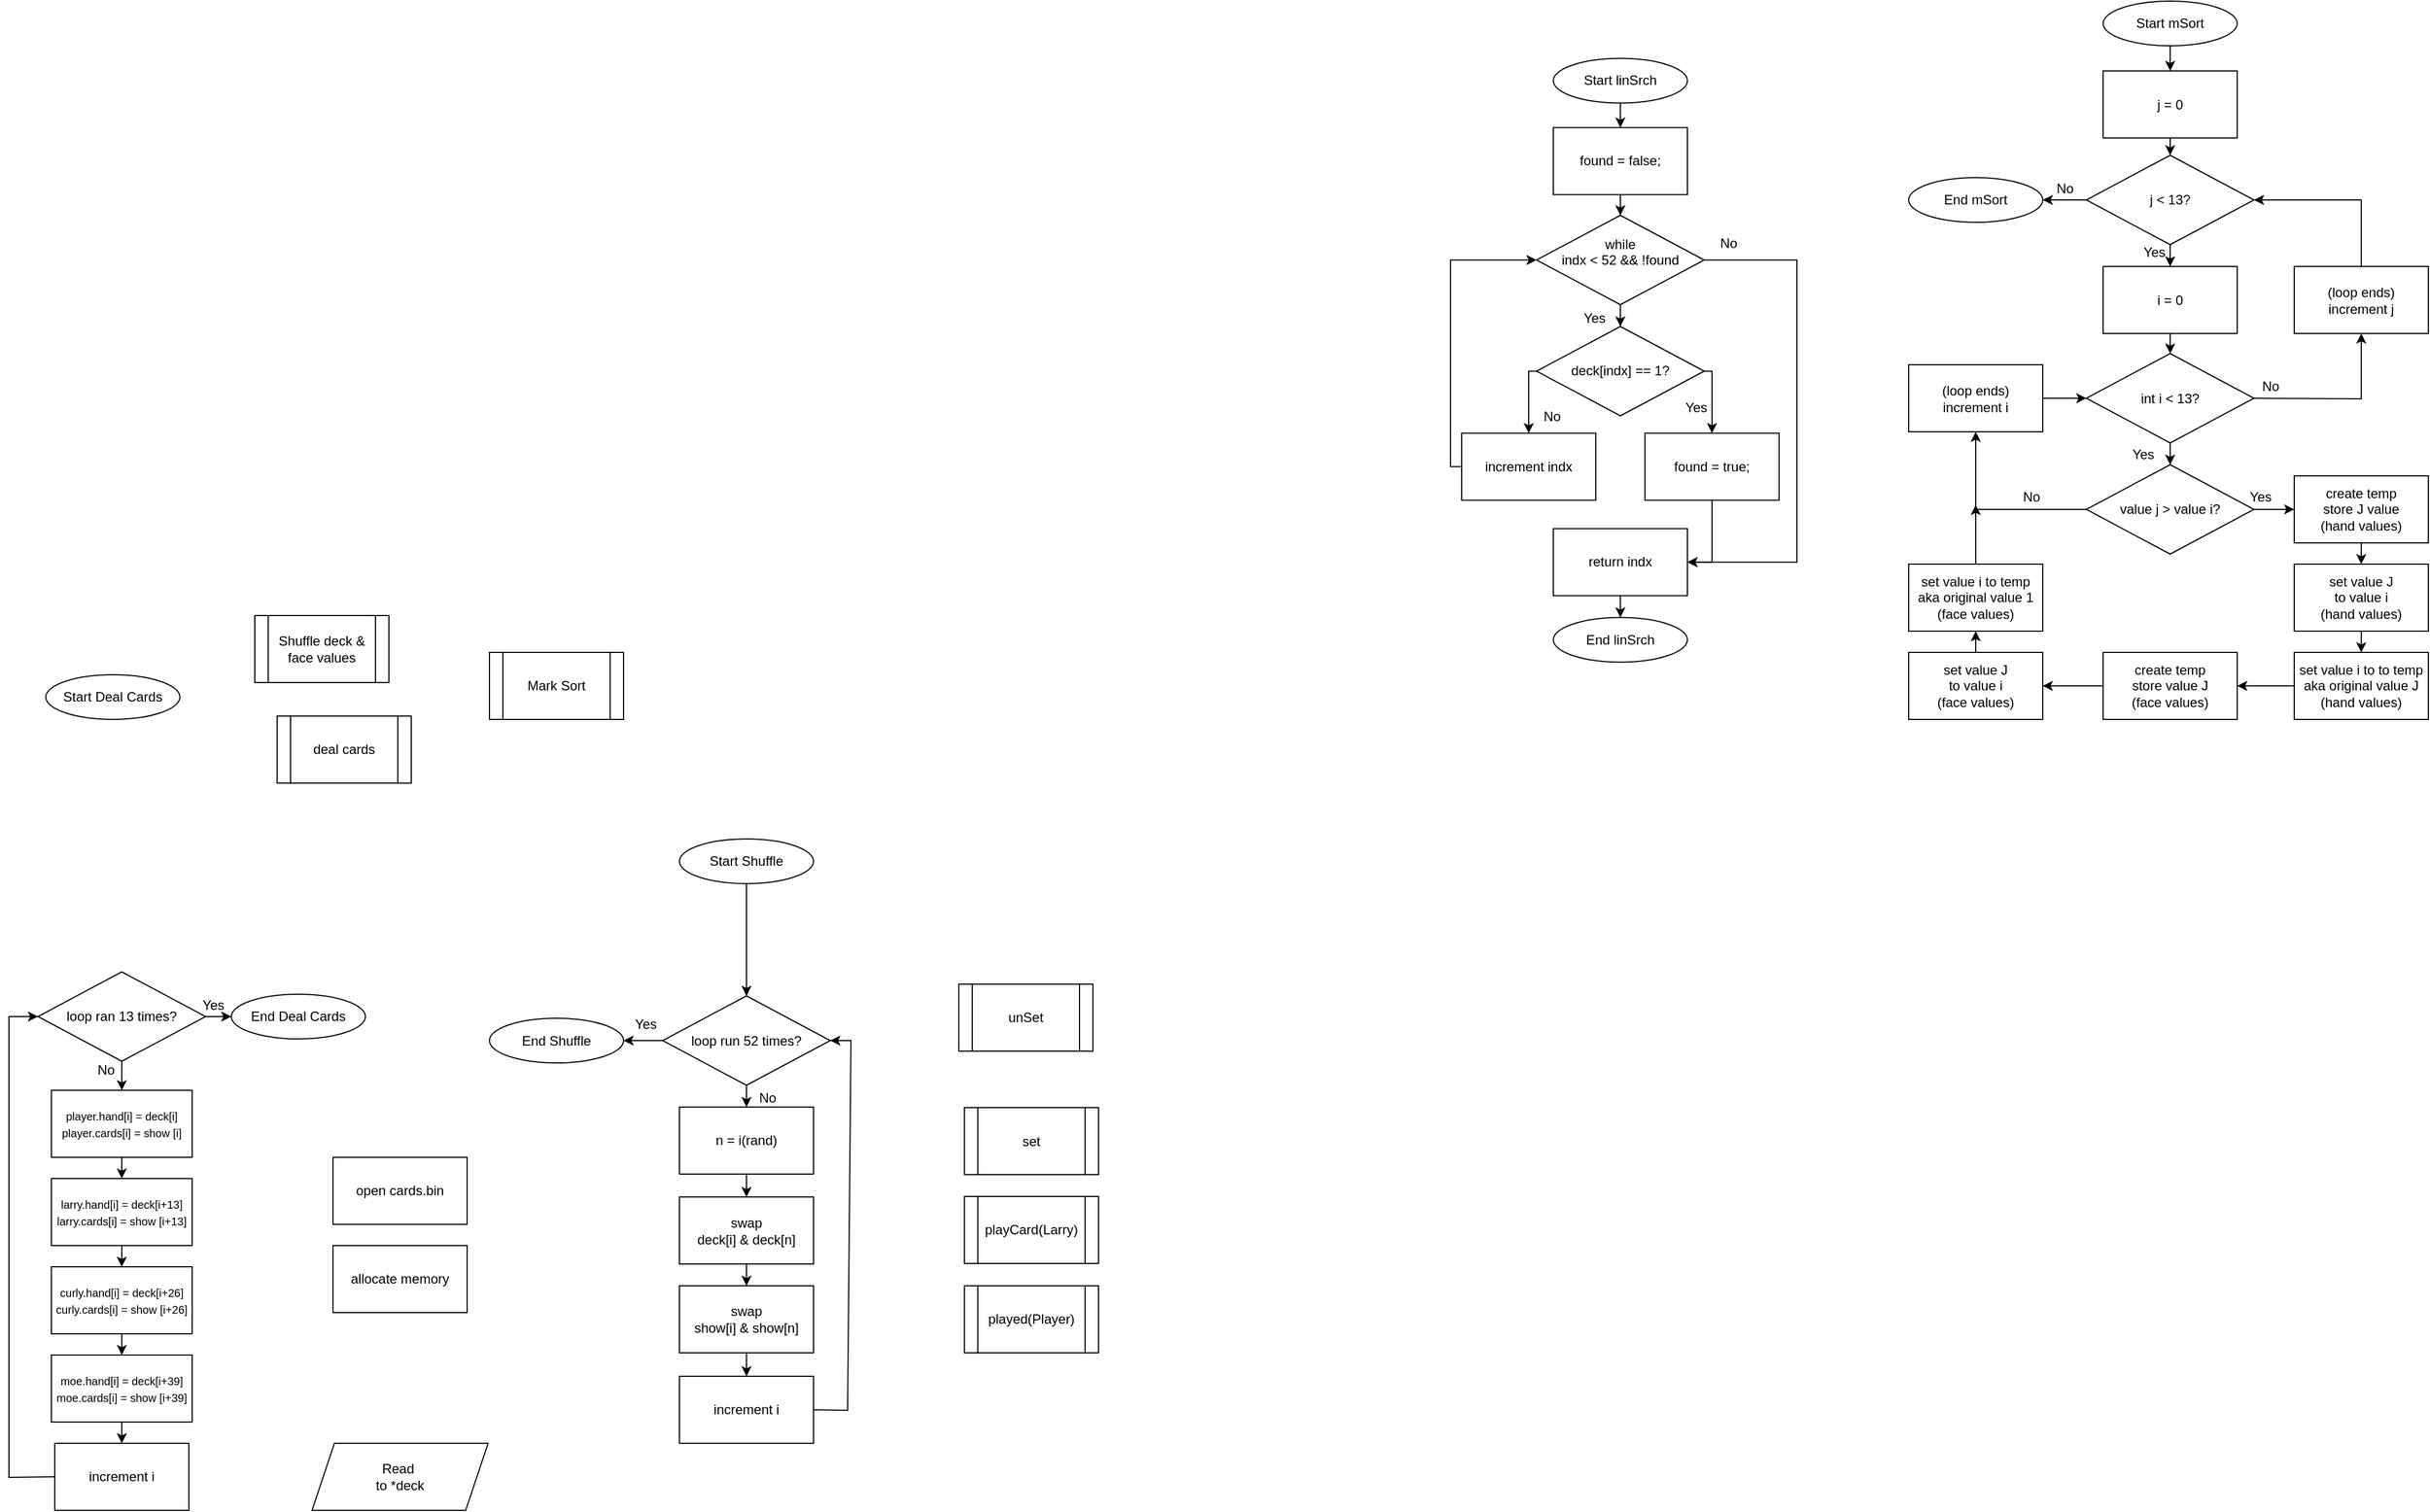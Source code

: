 <mxfile version="22.0.8" type="github">
  <diagram id="kgpKYQtTHZ0yAKxKKP6v" name="Page-1">
    <mxGraphModel dx="2350" dy="1884" grid="1" gridSize="10" guides="1" tooltips="1" connect="1" arrows="1" fold="1" page="1" pageScale="1" pageWidth="850" pageHeight="1100" math="0" shadow="0">
      <root>
        <mxCell id="0" />
        <mxCell id="1" parent="0" />
        <mxCell id="FTafQwh7pdxVt-59DUpK-1" value="deal cards" style="shape=process;whiteSpace=wrap;html=1;backgroundOutline=1;" parent="1" vertex="1">
          <mxGeometry x="-250" y="-430" width="120" height="60" as="geometry" />
        </mxCell>
        <mxCell id="FTafQwh7pdxVt-59DUpK-2" value="Shuffle deck &amp;amp; face values" style="shape=process;whiteSpace=wrap;html=1;backgroundOutline=1;" parent="1" vertex="1">
          <mxGeometry x="-270" y="-520" width="120" height="60" as="geometry" />
        </mxCell>
        <mxCell id="FTafQwh7pdxVt-59DUpK-3" value="Mark Sort" style="shape=process;whiteSpace=wrap;html=1;backgroundOutline=1;" parent="1" vertex="1">
          <mxGeometry x="-60" y="-487" width="120" height="60" as="geometry" />
        </mxCell>
        <mxCell id="FTafQwh7pdxVt-59DUpK-4" value="" style="group" parent="1" vertex="1" connectable="0">
          <mxGeometry x="-60" y="-320" width="323.5" height="541" as="geometry" />
        </mxCell>
        <mxCell id="FTafQwh7pdxVt-59DUpK-5" value="swap &lt;br&gt;show[i] &amp;amp; show[n]" style="rounded=0;whiteSpace=wrap;html=1;" parent="FTafQwh7pdxVt-59DUpK-4" vertex="1">
          <mxGeometry x="170" y="400" width="120" height="60" as="geometry" />
        </mxCell>
        <mxCell id="FTafQwh7pdxVt-59DUpK-6" value="swap&lt;br&gt;deck[i] &amp;amp; deck[n]" style="rounded=0;whiteSpace=wrap;html=1;" parent="FTafQwh7pdxVt-59DUpK-4" vertex="1">
          <mxGeometry x="170" y="320.5" width="120" height="60" as="geometry" />
        </mxCell>
        <mxCell id="FTafQwh7pdxVt-59DUpK-7" value="loop run 52 times?" style="rhombus;whiteSpace=wrap;html=1;" parent="FTafQwh7pdxVt-59DUpK-4" vertex="1">
          <mxGeometry x="155" y="140.5" width="150" height="80" as="geometry" />
        </mxCell>
        <mxCell id="FTafQwh7pdxVt-59DUpK-8" value="Start Shuffle" style="ellipse;whiteSpace=wrap;html=1;" parent="FTafQwh7pdxVt-59DUpK-4" vertex="1">
          <mxGeometry x="170" width="120" height="40" as="geometry" />
        </mxCell>
        <mxCell id="FTafQwh7pdxVt-59DUpK-9" value="End Shuffle" style="ellipse;whiteSpace=wrap;html=1;" parent="FTafQwh7pdxVt-59DUpK-4" vertex="1">
          <mxGeometry y="160.5" width="120" height="40" as="geometry" />
        </mxCell>
        <mxCell id="FTafQwh7pdxVt-59DUpK-10" value="" style="endArrow=classic;html=1;rounded=0;exitX=0.5;exitY=1;exitDx=0;exitDy=0;entryX=0.5;entryY=0;entryDx=0;entryDy=0;" parent="FTafQwh7pdxVt-59DUpK-4" source="FTafQwh7pdxVt-59DUpK-8" target="FTafQwh7pdxVt-59DUpK-7" edge="1">
          <mxGeometry width="50" height="50" relative="1" as="geometry">
            <mxPoint x="410" y="160.5" as="sourcePoint" />
            <mxPoint x="460" y="110.5" as="targetPoint" />
          </mxGeometry>
        </mxCell>
        <mxCell id="FTafQwh7pdxVt-59DUpK-11" value="" style="endArrow=classic;html=1;rounded=0;exitX=0.5;exitY=1;exitDx=0;exitDy=0;" parent="FTafQwh7pdxVt-59DUpK-4" source="FTafQwh7pdxVt-59DUpK-18" target="FTafQwh7pdxVt-59DUpK-6" edge="1">
          <mxGeometry width="50" height="50" relative="1" as="geometry">
            <mxPoint x="410" y="430.5" as="sourcePoint" />
            <mxPoint x="460" y="380.5" as="targetPoint" />
          </mxGeometry>
        </mxCell>
        <mxCell id="FTafQwh7pdxVt-59DUpK-12" value="" style="endArrow=classic;html=1;rounded=0;exitX=0;exitY=0.5;exitDx=0;exitDy=0;entryX=1;entryY=0.5;entryDx=0;entryDy=0;" parent="FTafQwh7pdxVt-59DUpK-4" source="FTafQwh7pdxVt-59DUpK-7" target="FTafQwh7pdxVt-59DUpK-9" edge="1">
          <mxGeometry width="50" height="50" relative="1" as="geometry">
            <mxPoint x="360" y="310.5" as="sourcePoint" />
            <mxPoint x="410" y="260.5" as="targetPoint" />
          </mxGeometry>
        </mxCell>
        <mxCell id="FTafQwh7pdxVt-59DUpK-13" value="" style="endArrow=classic;html=1;rounded=0;exitX=0.5;exitY=1;exitDx=0;exitDy=0;entryX=0.5;entryY=0;entryDx=0;entryDy=0;" parent="FTafQwh7pdxVt-59DUpK-4" source="FTafQwh7pdxVt-59DUpK-6" target="FTafQwh7pdxVt-59DUpK-5" edge="1">
          <mxGeometry width="50" height="50" relative="1" as="geometry">
            <mxPoint x="390" y="490.5" as="sourcePoint" />
            <mxPoint x="440" y="440.5" as="targetPoint" />
          </mxGeometry>
        </mxCell>
        <mxCell id="FTafQwh7pdxVt-59DUpK-14" value="" style="endArrow=classic;html=1;rounded=0;exitX=1;exitY=0.5;exitDx=0;exitDy=0;entryX=1;entryY=0.5;entryDx=0;entryDy=0;" parent="FTafQwh7pdxVt-59DUpK-4" source="FTafQwh7pdxVt-59DUpK-19" target="FTafQwh7pdxVt-59DUpK-7" edge="1">
          <mxGeometry width="50" height="50" relative="1" as="geometry">
            <mxPoint x="305" y="700.5" as="sourcePoint" />
            <mxPoint x="480" y="570.5" as="targetPoint" />
            <Array as="points">
              <mxPoint x="320.5" y="511.5" />
              <mxPoint x="323.5" y="180.5" />
            </Array>
          </mxGeometry>
        </mxCell>
        <mxCell id="FTafQwh7pdxVt-59DUpK-15" value="Yes" style="text;html=1;strokeColor=none;fillColor=none;align=center;verticalAlign=middle;whiteSpace=wrap;rounded=0;" parent="FTafQwh7pdxVt-59DUpK-4" vertex="1">
          <mxGeometry x="110" y="150.5" width="60" height="30" as="geometry" />
        </mxCell>
        <mxCell id="FTafQwh7pdxVt-59DUpK-16" value="No" style="text;html=1;strokeColor=none;fillColor=none;align=center;verticalAlign=middle;whiteSpace=wrap;rounded=0;" parent="FTafQwh7pdxVt-59DUpK-4" vertex="1">
          <mxGeometry x="219" y="216.5" width="60" height="30" as="geometry" />
        </mxCell>
        <mxCell id="FTafQwh7pdxVt-59DUpK-17" value="" style="endArrow=classic;html=1;rounded=0;exitX=0.5;exitY=1;exitDx=0;exitDy=0;" parent="FTafQwh7pdxVt-59DUpK-4" source="FTafQwh7pdxVt-59DUpK-7" target="FTafQwh7pdxVt-59DUpK-18" edge="1">
          <mxGeometry width="50" height="50" relative="1" as="geometry">
            <mxPoint x="230" y="185.5" as="sourcePoint" />
            <mxPoint x="230" y="340.5" as="targetPoint" />
          </mxGeometry>
        </mxCell>
        <mxCell id="FTafQwh7pdxVt-59DUpK-18" value="n = i(rand)" style="rounded=0;whiteSpace=wrap;html=1;" parent="FTafQwh7pdxVt-59DUpK-4" vertex="1">
          <mxGeometry x="170" y="240" width="120" height="60" as="geometry" />
        </mxCell>
        <mxCell id="FTafQwh7pdxVt-59DUpK-19" value="increment i" style="rounded=0;whiteSpace=wrap;html=1;" parent="FTafQwh7pdxVt-59DUpK-4" vertex="1">
          <mxGeometry x="170" y="481" width="120" height="60" as="geometry" />
        </mxCell>
        <mxCell id="FTafQwh7pdxVt-59DUpK-20" value="" style="endArrow=classic;html=1;rounded=0;exitX=0.5;exitY=1;exitDx=0;exitDy=0;entryX=0.5;entryY=0;entryDx=0;entryDy=0;" parent="FTafQwh7pdxVt-59DUpK-4" source="FTafQwh7pdxVt-59DUpK-5" target="FTafQwh7pdxVt-59DUpK-19" edge="1">
          <mxGeometry width="50" height="50" relative="1" as="geometry">
            <mxPoint x="80.5" y="526.5" as="sourcePoint" />
            <mxPoint x="130.5" y="476.5" as="targetPoint" />
          </mxGeometry>
        </mxCell>
        <mxCell id="FTafQwh7pdxVt-59DUpK-21" value="" style="group" parent="1" vertex="1" connectable="0">
          <mxGeometry x="1210" y="-1070" width="465" height="643" as="geometry" />
        </mxCell>
        <mxCell id="FTafQwh7pdxVt-59DUpK-22" value="set value i to to temp&lt;br&gt;aka original value J&lt;br&gt;(hand values)" style="rounded=0;whiteSpace=wrap;html=1;container=0;" parent="FTafQwh7pdxVt-59DUpK-21" vertex="1">
          <mxGeometry x="345" y="583" width="120" height="60" as="geometry" />
        </mxCell>
        <mxCell id="FTafQwh7pdxVt-59DUpK-23" value="create temp&lt;br&gt;store value J&lt;br&gt;(face values)" style="rounded=0;whiteSpace=wrap;html=1;container=0;" parent="FTafQwh7pdxVt-59DUpK-21" vertex="1">
          <mxGeometry x="174" y="583" width="120" height="60" as="geometry" />
        </mxCell>
        <mxCell id="FTafQwh7pdxVt-59DUpK-24" value="value j &amp;gt; value i?" style="rhombus;whiteSpace=wrap;html=1;container=0;" parent="FTafQwh7pdxVt-59DUpK-21" vertex="1">
          <mxGeometry x="159" y="415" width="150" height="80" as="geometry" />
        </mxCell>
        <mxCell id="FTafQwh7pdxVt-59DUpK-25" value="create temp&lt;br&gt;store J value&lt;br&gt;(hand values)" style="rounded=0;whiteSpace=wrap;html=1;container=0;" parent="FTafQwh7pdxVt-59DUpK-21" vertex="1">
          <mxGeometry x="345" y="425" width="120" height="60" as="geometry" />
        </mxCell>
        <mxCell id="FTafQwh7pdxVt-59DUpK-26" value="set value J&lt;br&gt;to value i&lt;br&gt;(hand values)" style="rounded=0;whiteSpace=wrap;html=1;container=0;" parent="FTafQwh7pdxVt-59DUpK-21" vertex="1">
          <mxGeometry x="345" y="504" width="120" height="60" as="geometry" />
        </mxCell>
        <mxCell id="FTafQwh7pdxVt-59DUpK-27" value="set value J&lt;br&gt;to value i&lt;br&gt;(face values)" style="rounded=0;whiteSpace=wrap;html=1;container=0;" parent="FTafQwh7pdxVt-59DUpK-21" vertex="1">
          <mxGeometry y="583" width="120" height="60" as="geometry" />
        </mxCell>
        <mxCell id="FTafQwh7pdxVt-59DUpK-28" value="set value i to temp&lt;br&gt;aka original value 1&lt;br&gt;(face values)" style="rounded=0;whiteSpace=wrap;html=1;container=0;" parent="FTafQwh7pdxVt-59DUpK-21" vertex="1">
          <mxGeometry y="504" width="120" height="60" as="geometry" />
        </mxCell>
        <mxCell id="FTafQwh7pdxVt-59DUpK-29" value="Start mSort" style="ellipse;whiteSpace=wrap;html=1;container=0;" parent="FTafQwh7pdxVt-59DUpK-21" vertex="1">
          <mxGeometry x="174" width="120" height="40" as="geometry" />
        </mxCell>
        <mxCell id="FTafQwh7pdxVt-59DUpK-30" value="End mSort" style="ellipse;whiteSpace=wrap;html=1;container=0;" parent="FTafQwh7pdxVt-59DUpK-21" vertex="1">
          <mxGeometry y="158" width="120" height="40" as="geometry" />
        </mxCell>
        <mxCell id="FTafQwh7pdxVt-59DUpK-31" value="int i &amp;lt; 13?" style="rhombus;whiteSpace=wrap;html=1;container=0;" parent="FTafQwh7pdxVt-59DUpK-21" vertex="1">
          <mxGeometry x="159" y="315.5" width="150" height="80" as="geometry" />
        </mxCell>
        <mxCell id="FTafQwh7pdxVt-59DUpK-32" value="j = 0" style="rounded=0;whiteSpace=wrap;html=1;container=0;" parent="FTafQwh7pdxVt-59DUpK-21" vertex="1">
          <mxGeometry x="174" y="62.5" width="120" height="60" as="geometry" />
        </mxCell>
        <mxCell id="FTafQwh7pdxVt-59DUpK-33" value="(loop ends)&lt;br&gt;increment i" style="rounded=0;whiteSpace=wrap;html=1;container=0;" parent="FTafQwh7pdxVt-59DUpK-21" vertex="1">
          <mxGeometry y="325.5" width="120" height="60" as="geometry" />
        </mxCell>
        <mxCell id="FTafQwh7pdxVt-59DUpK-34" value="(loop ends)&lt;br&gt;increment j" style="rounded=0;whiteSpace=wrap;html=1;container=0;" parent="FTafQwh7pdxVt-59DUpK-21" vertex="1">
          <mxGeometry x="345" y="237.5" width="120" height="60" as="geometry" />
        </mxCell>
        <mxCell id="FTafQwh7pdxVt-59DUpK-35" value="j &amp;lt; 13?" style="rhombus;whiteSpace=wrap;html=1;container=0;" parent="FTafQwh7pdxVt-59DUpK-21" vertex="1">
          <mxGeometry x="159" y="138" width="150" height="80" as="geometry" />
        </mxCell>
        <mxCell id="FTafQwh7pdxVt-59DUpK-36" value="i = 0" style="rounded=0;whiteSpace=wrap;html=1;container=0;" parent="FTafQwh7pdxVt-59DUpK-21" vertex="1">
          <mxGeometry x="174" y="237.5" width="120" height="60" as="geometry" />
        </mxCell>
        <mxCell id="FTafQwh7pdxVt-59DUpK-37" value="" style="endArrow=classic;html=1;rounded=0;exitX=0;exitY=0.5;exitDx=0;exitDy=0;entryX=0.5;entryY=1;entryDx=0;entryDy=0;" parent="FTafQwh7pdxVt-59DUpK-21" source="FTafQwh7pdxVt-59DUpK-24" target="FTafQwh7pdxVt-59DUpK-33" edge="1">
          <mxGeometry width="50" height="50" relative="1" as="geometry">
            <mxPoint x="-30" y="651" as="sourcePoint" />
            <mxPoint x="20" y="601" as="targetPoint" />
            <Array as="points">
              <mxPoint x="60" y="455" />
            </Array>
          </mxGeometry>
        </mxCell>
        <mxCell id="FTafQwh7pdxVt-59DUpK-38" value="" style="endArrow=classic;html=1;rounded=0;exitX=1;exitY=0.5;exitDx=0;exitDy=0;entryX=0.5;entryY=1;entryDx=0;entryDy=0;" parent="FTafQwh7pdxVt-59DUpK-21" source="FTafQwh7pdxVt-59DUpK-31" target="FTafQwh7pdxVt-59DUpK-34" edge="1">
          <mxGeometry width="50" height="50" relative="1" as="geometry">
            <mxPoint x="360" y="381" as="sourcePoint" />
            <mxPoint x="410" y="331" as="targetPoint" />
            <Array as="points">
              <mxPoint x="405" y="356" />
            </Array>
          </mxGeometry>
        </mxCell>
        <mxCell id="FTafQwh7pdxVt-59DUpK-39" value="" style="endArrow=classic;html=1;rounded=0;exitX=0.5;exitY=1;exitDx=0;exitDy=0;entryX=0.5;entryY=0;entryDx=0;entryDy=0;" parent="FTafQwh7pdxVt-59DUpK-21" source="FTafQwh7pdxVt-59DUpK-29" target="FTafQwh7pdxVt-59DUpK-32" edge="1">
          <mxGeometry width="50" height="50" relative="1" as="geometry">
            <mxPoint x="-60" y="381" as="sourcePoint" />
            <mxPoint x="-10" y="331" as="targetPoint" />
          </mxGeometry>
        </mxCell>
        <mxCell id="FTafQwh7pdxVt-59DUpK-40" value="" style="endArrow=classic;html=1;rounded=0;exitX=0.5;exitY=1;exitDx=0;exitDy=0;entryX=0.5;entryY=0;entryDx=0;entryDy=0;" parent="FTafQwh7pdxVt-59DUpK-21" source="FTafQwh7pdxVt-59DUpK-32" target="FTafQwh7pdxVt-59DUpK-35" edge="1">
          <mxGeometry width="50" height="50" relative="1" as="geometry">
            <mxPoint x="-180" y="331" as="sourcePoint" />
            <mxPoint x="-130" y="281" as="targetPoint" />
          </mxGeometry>
        </mxCell>
        <mxCell id="FTafQwh7pdxVt-59DUpK-41" value="" style="endArrow=classic;html=1;rounded=0;exitX=0.5;exitY=1;exitDx=0;exitDy=0;" parent="FTafQwh7pdxVt-59DUpK-21" source="FTafQwh7pdxVt-59DUpK-35" target="FTafQwh7pdxVt-59DUpK-36" edge="1">
          <mxGeometry width="50" height="50" relative="1" as="geometry">
            <mxPoint x="-120" y="351" as="sourcePoint" />
            <mxPoint x="-70" y="301" as="targetPoint" />
          </mxGeometry>
        </mxCell>
        <mxCell id="FTafQwh7pdxVt-59DUpK-42" value="" style="endArrow=classic;html=1;rounded=0;exitX=1;exitY=0.5;exitDx=0;exitDy=0;entryX=0;entryY=0.5;entryDx=0;entryDy=0;" parent="FTafQwh7pdxVt-59DUpK-21" source="FTafQwh7pdxVt-59DUpK-24" target="FTafQwh7pdxVt-59DUpK-25" edge="1">
          <mxGeometry width="50" height="50" relative="1" as="geometry">
            <mxPoint x="-150" y="581" as="sourcePoint" />
            <mxPoint x="-100" y="531" as="targetPoint" />
          </mxGeometry>
        </mxCell>
        <mxCell id="FTafQwh7pdxVt-59DUpK-43" value="" style="endArrow=classic;html=1;rounded=0;exitX=0.5;exitY=1;exitDx=0;exitDy=0;entryX=0.5;entryY=0;entryDx=0;entryDy=0;" parent="FTafQwh7pdxVt-59DUpK-21" source="FTafQwh7pdxVt-59DUpK-25" target="FTafQwh7pdxVt-59DUpK-26" edge="1">
          <mxGeometry width="50" height="50" relative="1" as="geometry">
            <mxPoint x="220" y="561" as="sourcePoint" />
            <mxPoint x="270" y="511" as="targetPoint" />
          </mxGeometry>
        </mxCell>
        <mxCell id="FTafQwh7pdxVt-59DUpK-44" value="" style="endArrow=classic;html=1;rounded=0;exitX=0.5;exitY=1;exitDx=0;exitDy=0;" parent="FTafQwh7pdxVt-59DUpK-21" source="FTafQwh7pdxVt-59DUpK-26" target="FTafQwh7pdxVt-59DUpK-22" edge="1">
          <mxGeometry width="50" height="50" relative="1" as="geometry">
            <mxPoint x="210" y="601" as="sourcePoint" />
            <mxPoint x="260" y="551" as="targetPoint" />
          </mxGeometry>
        </mxCell>
        <mxCell id="FTafQwh7pdxVt-59DUpK-45" value="" style="endArrow=classic;html=1;rounded=0;exitX=0;exitY=0.5;exitDx=0;exitDy=0;entryX=1;entryY=0.5;entryDx=0;entryDy=0;" parent="FTafQwh7pdxVt-59DUpK-21" source="FTafQwh7pdxVt-59DUpK-22" target="FTafQwh7pdxVt-59DUpK-23" edge="1">
          <mxGeometry width="50" height="50" relative="1" as="geometry">
            <mxPoint x="160" y="591" as="sourcePoint" />
            <mxPoint x="210" y="541" as="targetPoint" />
          </mxGeometry>
        </mxCell>
        <mxCell id="FTafQwh7pdxVt-59DUpK-46" value="" style="endArrow=classic;html=1;rounded=0;exitX=0;exitY=0.5;exitDx=0;exitDy=0;" parent="FTafQwh7pdxVt-59DUpK-21" source="FTafQwh7pdxVt-59DUpK-23" target="FTafQwh7pdxVt-59DUpK-27" edge="1">
          <mxGeometry width="50" height="50" relative="1" as="geometry">
            <mxPoint x="290" y="581" as="sourcePoint" />
            <mxPoint x="340" y="531" as="targetPoint" />
          </mxGeometry>
        </mxCell>
        <mxCell id="FTafQwh7pdxVt-59DUpK-47" value="" style="endArrow=classic;html=1;rounded=0;exitX=0.5;exitY=0;exitDx=0;exitDy=0;entryX=0.5;entryY=1;entryDx=0;entryDy=0;" parent="FTafQwh7pdxVt-59DUpK-21" source="FTafQwh7pdxVt-59DUpK-27" target="FTafQwh7pdxVt-59DUpK-28" edge="1">
          <mxGeometry width="50" height="50" relative="1" as="geometry">
            <mxPoint x="180" y="571" as="sourcePoint" />
            <mxPoint x="230" y="521" as="targetPoint" />
          </mxGeometry>
        </mxCell>
        <mxCell id="FTafQwh7pdxVt-59DUpK-48" value="" style="endArrow=classic;html=1;rounded=0;exitX=0.5;exitY=0;exitDx=0;exitDy=0;" parent="FTafQwh7pdxVt-59DUpK-21" source="FTafQwh7pdxVt-59DUpK-28" edge="1">
          <mxGeometry width="50" height="50" relative="1" as="geometry">
            <mxPoint x="170" y="611" as="sourcePoint" />
            <mxPoint x="60" y="451" as="targetPoint" />
          </mxGeometry>
        </mxCell>
        <mxCell id="FTafQwh7pdxVt-59DUpK-49" value="" style="endArrow=classic;html=1;rounded=0;exitX=0.5;exitY=1;exitDx=0;exitDy=0;entryX=0.5;entryY=0;entryDx=0;entryDy=0;" parent="FTafQwh7pdxVt-59DUpK-21" source="FTafQwh7pdxVt-59DUpK-36" target="FTafQwh7pdxVt-59DUpK-31" edge="1">
          <mxGeometry width="50" height="50" relative="1" as="geometry">
            <mxPoint x="-120" y="321" as="sourcePoint" />
            <mxPoint x="-70" y="271" as="targetPoint" />
          </mxGeometry>
        </mxCell>
        <mxCell id="FTafQwh7pdxVt-59DUpK-50" value="" style="endArrow=classic;html=1;rounded=0;exitX=0.5;exitY=1;exitDx=0;exitDy=0;entryX=0.5;entryY=0;entryDx=0;entryDy=0;" parent="FTafQwh7pdxVt-59DUpK-21" source="FTafQwh7pdxVt-59DUpK-31" target="FTafQwh7pdxVt-59DUpK-24" edge="1">
          <mxGeometry width="50" height="50" relative="1" as="geometry">
            <mxPoint x="-170" y="461" as="sourcePoint" />
            <mxPoint x="-120" y="411" as="targetPoint" />
          </mxGeometry>
        </mxCell>
        <mxCell id="FTafQwh7pdxVt-59DUpK-51" value="" style="endArrow=classic;html=1;rounded=0;exitX=0;exitY=0.5;exitDx=0;exitDy=0;entryX=1;entryY=0.5;entryDx=0;entryDy=0;" parent="FTafQwh7pdxVt-59DUpK-21" source="FTafQwh7pdxVt-59DUpK-35" target="FTafQwh7pdxVt-59DUpK-30" edge="1">
          <mxGeometry width="50" height="50" relative="1" as="geometry">
            <mxPoint x="-130" y="381" as="sourcePoint" />
            <mxPoint x="-80" y="331" as="targetPoint" />
          </mxGeometry>
        </mxCell>
        <mxCell id="FTafQwh7pdxVt-59DUpK-52" value="" style="endArrow=classic;html=1;rounded=0;exitX=0.5;exitY=0;exitDx=0;exitDy=0;entryX=1;entryY=0.5;entryDx=0;entryDy=0;" parent="FTafQwh7pdxVt-59DUpK-21" source="FTafQwh7pdxVt-59DUpK-34" target="FTafQwh7pdxVt-59DUpK-35" edge="1">
          <mxGeometry width="50" height="50" relative="1" as="geometry">
            <mxPoint x="560" y="321" as="sourcePoint" />
            <mxPoint x="610" y="271" as="targetPoint" />
            <Array as="points">
              <mxPoint x="405" y="178" />
            </Array>
          </mxGeometry>
        </mxCell>
        <mxCell id="FTafQwh7pdxVt-59DUpK-53" value="" style="endArrow=classic;html=1;rounded=0;exitX=1;exitY=0.5;exitDx=0;exitDy=0;entryX=0;entryY=0.5;entryDx=0;entryDy=0;" parent="FTafQwh7pdxVt-59DUpK-21" source="FTafQwh7pdxVt-59DUpK-33" target="FTafQwh7pdxVt-59DUpK-31" edge="1">
          <mxGeometry width="50" height="50" relative="1" as="geometry">
            <mxPoint x="20" y="421" as="sourcePoint" />
            <mxPoint x="70" y="371" as="targetPoint" />
          </mxGeometry>
        </mxCell>
        <mxCell id="FTafQwh7pdxVt-59DUpK-54" value="Yes" style="text;html=1;strokeColor=none;fillColor=none;align=center;verticalAlign=middle;whiteSpace=wrap;rounded=0;container=0;" parent="FTafQwh7pdxVt-59DUpK-21" vertex="1">
          <mxGeometry x="285" y="428.5" width="60" height="30" as="geometry" />
        </mxCell>
        <mxCell id="FTafQwh7pdxVt-59DUpK-55" value="No" style="text;html=1;strokeColor=none;fillColor=none;align=center;verticalAlign=middle;whiteSpace=wrap;rounded=0;container=0;" parent="FTafQwh7pdxVt-59DUpK-21" vertex="1">
          <mxGeometry x="80" y="428.5" width="60" height="30" as="geometry" />
        </mxCell>
        <mxCell id="FTafQwh7pdxVt-59DUpK-56" value="No" style="text;html=1;strokeColor=none;fillColor=none;align=center;verticalAlign=middle;whiteSpace=wrap;rounded=0;container=0;" parent="FTafQwh7pdxVt-59DUpK-21" vertex="1">
          <mxGeometry x="294" y="330" width="60" height="30" as="geometry" />
        </mxCell>
        <mxCell id="FTafQwh7pdxVt-59DUpK-57" value="No" style="text;html=1;strokeColor=none;fillColor=none;align=center;verticalAlign=middle;whiteSpace=wrap;rounded=0;container=0;" parent="FTafQwh7pdxVt-59DUpK-21" vertex="1">
          <mxGeometry x="110" y="153" width="60" height="30" as="geometry" />
        </mxCell>
        <mxCell id="FTafQwh7pdxVt-59DUpK-58" value="Yes" style="text;html=1;strokeColor=none;fillColor=none;align=center;verticalAlign=middle;whiteSpace=wrap;rounded=0;container=0;" parent="FTafQwh7pdxVt-59DUpK-21" vertex="1">
          <mxGeometry x="180" y="390.5" width="60" height="30" as="geometry" />
        </mxCell>
        <mxCell id="FTafQwh7pdxVt-59DUpK-59" value="Yes" style="text;html=1;strokeColor=none;fillColor=none;align=center;verticalAlign=middle;whiteSpace=wrap;rounded=0;container=0;" parent="FTafQwh7pdxVt-59DUpK-21" vertex="1">
          <mxGeometry x="190" y="210" width="60" height="30" as="geometry" />
        </mxCell>
        <mxCell id="FTafQwh7pdxVt-59DUpK-60" value="" style="group" parent="1" vertex="1" connectable="0">
          <mxGeometry x="800" y="-1018.75" width="310" height="540.5" as="geometry" />
        </mxCell>
        <mxCell id="FTafQwh7pdxVt-59DUpK-61" value="found = false;" style="rounded=0;whiteSpace=wrap;html=1;" parent="FTafQwh7pdxVt-59DUpK-60" vertex="1">
          <mxGeometry x="92" y="62" width="120" height="60" as="geometry" />
        </mxCell>
        <mxCell id="FTafQwh7pdxVt-59DUpK-62" value="Yes" style="text;html=1;strokeColor=none;fillColor=none;align=center;verticalAlign=middle;whiteSpace=wrap;rounded=0;" parent="FTafQwh7pdxVt-59DUpK-60" vertex="1">
          <mxGeometry x="190" y="298" width="60" height="30" as="geometry" />
        </mxCell>
        <mxCell id="FTafQwh7pdxVt-59DUpK-63" value="No" style="text;html=1;strokeColor=none;fillColor=none;align=center;verticalAlign=middle;whiteSpace=wrap;rounded=0;" parent="FTafQwh7pdxVt-59DUpK-60" vertex="1">
          <mxGeometry x="60.5" y="305.5" width="60" height="30" as="geometry" />
        </mxCell>
        <mxCell id="FTafQwh7pdxVt-59DUpK-64" style="edgeStyle=orthogonalEdgeStyle;rounded=0;orthogonalLoop=1;jettySize=auto;html=1;exitX=0.5;exitY=1;exitDx=0;exitDy=0;entryX=0.5;entryY=0;entryDx=0;entryDy=0;" parent="FTafQwh7pdxVt-59DUpK-60" source="FTafQwh7pdxVt-59DUpK-65" target="FTafQwh7pdxVt-59DUpK-61" edge="1">
          <mxGeometry relative="1" as="geometry" />
        </mxCell>
        <mxCell id="FTafQwh7pdxVt-59DUpK-65" value="Start linSrch" style="ellipse;whiteSpace=wrap;html=1;" parent="FTafQwh7pdxVt-59DUpK-60" vertex="1">
          <mxGeometry x="92" width="120" height="40" as="geometry" />
        </mxCell>
        <mxCell id="FTafQwh7pdxVt-59DUpK-66" value="End linSrch" style="ellipse;whiteSpace=wrap;html=1;" parent="FTafQwh7pdxVt-59DUpK-60" vertex="1">
          <mxGeometry x="92" y="500.5" width="120" height="40" as="geometry" />
        </mxCell>
        <mxCell id="FTafQwh7pdxVt-59DUpK-67" style="edgeStyle=orthogonalEdgeStyle;rounded=0;orthogonalLoop=1;jettySize=auto;html=1;exitX=0.5;exitY=1;exitDx=0;exitDy=0;entryX=0.5;entryY=0;entryDx=0;entryDy=0;" parent="FTafQwh7pdxVt-59DUpK-60" source="FTafQwh7pdxVt-59DUpK-68" target="FTafQwh7pdxVt-59DUpK-66" edge="1">
          <mxGeometry relative="1" as="geometry" />
        </mxCell>
        <mxCell id="FTafQwh7pdxVt-59DUpK-68" value="return indx" style="rounded=0;whiteSpace=wrap;html=1;" parent="FTafQwh7pdxVt-59DUpK-60" vertex="1">
          <mxGeometry x="92" y="421" width="120" height="60" as="geometry" />
        </mxCell>
        <mxCell id="FTafQwh7pdxVt-59DUpK-69" value="deck[indx] == 1?" style="rhombus;whiteSpace=wrap;html=1;" parent="FTafQwh7pdxVt-59DUpK-60" vertex="1">
          <mxGeometry x="77" y="240" width="150" height="80" as="geometry" />
        </mxCell>
        <mxCell id="FTafQwh7pdxVt-59DUpK-70" style="edgeStyle=orthogonalEdgeStyle;rounded=0;orthogonalLoop=1;jettySize=auto;html=1;exitX=0.5;exitY=1;exitDx=0;exitDy=0;entryX=0.5;entryY=0;entryDx=0;entryDy=0;" parent="FTafQwh7pdxVt-59DUpK-60" source="FTafQwh7pdxVt-59DUpK-72" target="FTafQwh7pdxVt-59DUpK-69" edge="1">
          <mxGeometry relative="1" as="geometry" />
        </mxCell>
        <mxCell id="FTafQwh7pdxVt-59DUpK-71" style="edgeStyle=orthogonalEdgeStyle;rounded=0;orthogonalLoop=1;jettySize=auto;html=1;exitX=1;exitY=0.5;exitDx=0;exitDy=0;entryX=1;entryY=0.5;entryDx=0;entryDy=0;" parent="FTafQwh7pdxVt-59DUpK-60" source="FTafQwh7pdxVt-59DUpK-72" target="FTafQwh7pdxVt-59DUpK-68" edge="1">
          <mxGeometry relative="1" as="geometry">
            <Array as="points">
              <mxPoint x="310" y="180.5" />
              <mxPoint x="310" y="451.5" />
            </Array>
          </mxGeometry>
        </mxCell>
        <mxCell id="FTafQwh7pdxVt-59DUpK-72" value="while &lt;br&gt;indx &amp;lt; 52 &amp;amp;&amp;amp; !found&lt;br&gt;&amp;nbsp;" style="rhombus;whiteSpace=wrap;html=1;" parent="FTafQwh7pdxVt-59DUpK-60" vertex="1">
          <mxGeometry x="77" y="140.5" width="150" height="80" as="geometry" />
        </mxCell>
        <mxCell id="FTafQwh7pdxVt-59DUpK-73" style="edgeStyle=orthogonalEdgeStyle;rounded=0;orthogonalLoop=1;jettySize=auto;html=1;exitX=0.5;exitY=1;exitDx=0;exitDy=0;entryX=0.5;entryY=0;entryDx=0;entryDy=0;" parent="FTafQwh7pdxVt-59DUpK-60" source="FTafQwh7pdxVt-59DUpK-61" target="FTafQwh7pdxVt-59DUpK-72" edge="1">
          <mxGeometry relative="1" as="geometry" />
        </mxCell>
        <mxCell id="FTafQwh7pdxVt-59DUpK-74" style="edgeStyle=orthogonalEdgeStyle;rounded=0;orthogonalLoop=1;jettySize=auto;html=1;exitX=0.5;exitY=1;exitDx=0;exitDy=0;entryX=1;entryY=0.5;entryDx=0;entryDy=0;" parent="FTafQwh7pdxVt-59DUpK-60" source="FTafQwh7pdxVt-59DUpK-75" target="FTafQwh7pdxVt-59DUpK-68" edge="1">
          <mxGeometry relative="1" as="geometry" />
        </mxCell>
        <mxCell id="FTafQwh7pdxVt-59DUpK-75" value="found = true;" style="rounded=0;whiteSpace=wrap;html=1;" parent="FTafQwh7pdxVt-59DUpK-60" vertex="1">
          <mxGeometry x="174" y="335.5" width="120" height="60" as="geometry" />
        </mxCell>
        <mxCell id="FTafQwh7pdxVt-59DUpK-76" style="edgeStyle=orthogonalEdgeStyle;rounded=0;orthogonalLoop=1;jettySize=auto;html=1;exitX=1;exitY=0.5;exitDx=0;exitDy=0;entryX=0.5;entryY=0;entryDx=0;entryDy=0;" parent="FTafQwh7pdxVt-59DUpK-60" source="FTafQwh7pdxVt-59DUpK-69" target="FTafQwh7pdxVt-59DUpK-75" edge="1">
          <mxGeometry relative="1" as="geometry">
            <Array as="points">
              <mxPoint x="234" y="279.5" />
            </Array>
          </mxGeometry>
        </mxCell>
        <mxCell id="FTafQwh7pdxVt-59DUpK-77" style="edgeStyle=orthogonalEdgeStyle;rounded=0;orthogonalLoop=1;jettySize=auto;html=1;exitX=0;exitY=0.5;exitDx=0;exitDy=0;entryX=0;entryY=0.5;entryDx=0;entryDy=0;" parent="FTafQwh7pdxVt-59DUpK-60" source="FTafQwh7pdxVt-59DUpK-78" target="FTafQwh7pdxVt-59DUpK-72" edge="1">
          <mxGeometry relative="1" as="geometry">
            <Array as="points">
              <mxPoint y="365.5" />
              <mxPoint y="180.5" />
            </Array>
          </mxGeometry>
        </mxCell>
        <mxCell id="FTafQwh7pdxVt-59DUpK-78" value="increment indx" style="rounded=0;whiteSpace=wrap;html=1;" parent="FTafQwh7pdxVt-59DUpK-60" vertex="1">
          <mxGeometry x="10" y="335.5" width="120" height="60" as="geometry" />
        </mxCell>
        <mxCell id="FTafQwh7pdxVt-59DUpK-79" style="edgeStyle=orthogonalEdgeStyle;rounded=0;orthogonalLoop=1;jettySize=auto;html=1;exitX=0;exitY=0.5;exitDx=0;exitDy=0;entryX=0.5;entryY=0;entryDx=0;entryDy=0;" parent="FTafQwh7pdxVt-59DUpK-60" source="FTafQwh7pdxVt-59DUpK-69" target="FTafQwh7pdxVt-59DUpK-78" edge="1">
          <mxGeometry relative="1" as="geometry">
            <Array as="points">
              <mxPoint x="70" y="279.5" />
            </Array>
          </mxGeometry>
        </mxCell>
        <mxCell id="FTafQwh7pdxVt-59DUpK-80" value="No" style="text;html=1;strokeColor=none;fillColor=none;align=center;verticalAlign=middle;whiteSpace=wrap;rounded=0;" parent="FTafQwh7pdxVt-59DUpK-60" vertex="1">
          <mxGeometry x="219" y="151" width="60" height="30" as="geometry" />
        </mxCell>
        <mxCell id="FTafQwh7pdxVt-59DUpK-81" value="Yes" style="text;html=1;strokeColor=none;fillColor=none;align=center;verticalAlign=middle;whiteSpace=wrap;rounded=0;" parent="FTafQwh7pdxVt-59DUpK-60" vertex="1">
          <mxGeometry x="99" y="218" width="60" height="30" as="geometry" />
        </mxCell>
        <mxCell id="FTafQwh7pdxVt-59DUpK-82" value="unSet" style="shape=process;whiteSpace=wrap;html=1;backgroundOutline=1;" parent="1" vertex="1">
          <mxGeometry x="360" y="-190" width="120" height="60" as="geometry" />
        </mxCell>
        <mxCell id="FTafQwh7pdxVt-59DUpK-83" value="set" style="shape=process;whiteSpace=wrap;html=1;backgroundOutline=1;" parent="1" vertex="1">
          <mxGeometry x="365" y="-79.5" width="120" height="60" as="geometry" />
        </mxCell>
        <mxCell id="FTafQwh7pdxVt-59DUpK-84" value="playCard(Larry)" style="shape=process;whiteSpace=wrap;html=1;backgroundOutline=1;" parent="1" vertex="1">
          <mxGeometry x="365" width="120" height="60" as="geometry" />
        </mxCell>
        <mxCell id="FTafQwh7pdxVt-59DUpK-85" value="played(Player)" style="shape=process;whiteSpace=wrap;html=1;backgroundOutline=1;" parent="1" vertex="1">
          <mxGeometry x="365" y="80" width="120" height="60" as="geometry" />
        </mxCell>
        <mxCell id="nS4BKgEzzd3M2lm5pOHT-2" value="Start Deal Cards" style="ellipse;whiteSpace=wrap;html=1;" vertex="1" parent="1">
          <mxGeometry x="-457" y="-467" width="120" height="40" as="geometry" />
        </mxCell>
        <mxCell id="nS4BKgEzzd3M2lm5pOHT-3" value="End Deal Cards" style="ellipse;whiteSpace=wrap;html=1;" vertex="1" parent="1">
          <mxGeometry x="-291" y="-181" width="120" height="40" as="geometry" />
        </mxCell>
        <mxCell id="nS4BKgEzzd3M2lm5pOHT-4" value="&lt;font style=&quot;font-size: 10px;&quot;&gt;player.hand[i] = deck[i]&lt;br&gt;player.cards[i] = show [i]&lt;/font&gt;" style="rounded=0;whiteSpace=wrap;html=1;" vertex="1" parent="1">
          <mxGeometry x="-452" y="-95" width="126" height="60" as="geometry" />
        </mxCell>
        <mxCell id="nS4BKgEzzd3M2lm5pOHT-5" value="loop ran 13 times?" style="rhombus;whiteSpace=wrap;html=1;" vertex="1" parent="1">
          <mxGeometry x="-464" y="-201" width="150" height="80" as="geometry" />
        </mxCell>
        <mxCell id="nS4BKgEzzd3M2lm5pOHT-6" value="&lt;font style=&quot;font-size: 10px;&quot;&gt;larry.hand[i] = deck[i+13]&lt;br&gt;larry.cards[i] = show [i+13]&lt;/font&gt;" style="rounded=0;whiteSpace=wrap;html=1;" vertex="1" parent="1">
          <mxGeometry x="-452" y="-16" width="126" height="60" as="geometry" />
        </mxCell>
        <mxCell id="nS4BKgEzzd3M2lm5pOHT-7" value="&lt;font style=&quot;font-size: 10px;&quot;&gt;curly.hand[i] = deck[i+26]&lt;br&gt;curly.cards[i] = show [i+26]&lt;/font&gt;" style="rounded=0;whiteSpace=wrap;html=1;" vertex="1" parent="1">
          <mxGeometry x="-452" y="63" width="126" height="60" as="geometry" />
        </mxCell>
        <mxCell id="nS4BKgEzzd3M2lm5pOHT-8" value="&lt;font style=&quot;font-size: 10px;&quot;&gt;moe.hand[i] = deck[i+39]&lt;br&gt;moe.cards[i] = show [i+39]&lt;/font&gt;" style="rounded=0;whiteSpace=wrap;html=1;" vertex="1" parent="1">
          <mxGeometry x="-452" y="142" width="126" height="60" as="geometry" />
        </mxCell>
        <mxCell id="nS4BKgEzzd3M2lm5pOHT-9" value="" style="endArrow=classic;html=1;rounded=0;exitX=0.5;exitY=1;exitDx=0;exitDy=0;entryX=0.5;entryY=0;entryDx=0;entryDy=0;" edge="1" parent="1" source="nS4BKgEzzd3M2lm5pOHT-5" target="nS4BKgEzzd3M2lm5pOHT-4">
          <mxGeometry width="50" height="50" relative="1" as="geometry">
            <mxPoint x="-550" y="12" as="sourcePoint" />
            <mxPoint x="-389" y="-98" as="targetPoint" />
          </mxGeometry>
        </mxCell>
        <mxCell id="nS4BKgEzzd3M2lm5pOHT-11" value="" style="endArrow=classic;html=1;rounded=0;exitX=1;exitY=0.5;exitDx=0;exitDy=0;entryX=0;entryY=0.5;entryDx=0;entryDy=0;" edge="1" parent="1" source="nS4BKgEzzd3M2lm5pOHT-5" target="nS4BKgEzzd3M2lm5pOHT-3">
          <mxGeometry width="50" height="50" relative="1" as="geometry">
            <mxPoint x="-320" y="-188" as="sourcePoint" />
            <mxPoint x="-270" y="-238" as="targetPoint" />
          </mxGeometry>
        </mxCell>
        <mxCell id="nS4BKgEzzd3M2lm5pOHT-12" value="" style="endArrow=classic;html=1;rounded=0;exitX=0.5;exitY=1;exitDx=0;exitDy=0;entryX=0.5;entryY=0;entryDx=0;entryDy=0;" edge="1" parent="1" source="nS4BKgEzzd3M2lm5pOHT-4" target="nS4BKgEzzd3M2lm5pOHT-6">
          <mxGeometry width="50" height="50" relative="1" as="geometry">
            <mxPoint x="-220" y="22" as="sourcePoint" />
            <mxPoint x="-170" y="-28" as="targetPoint" />
          </mxGeometry>
        </mxCell>
        <mxCell id="nS4BKgEzzd3M2lm5pOHT-13" value="" style="endArrow=classic;html=1;rounded=0;exitX=0.5;exitY=1;exitDx=0;exitDy=0;entryX=0.5;entryY=0;entryDx=0;entryDy=0;" edge="1" parent="1" source="nS4BKgEzzd3M2lm5pOHT-6" target="nS4BKgEzzd3M2lm5pOHT-7">
          <mxGeometry width="50" height="50" relative="1" as="geometry">
            <mxPoint x="-220" y="32" as="sourcePoint" />
            <mxPoint x="-170" y="-18" as="targetPoint" />
          </mxGeometry>
        </mxCell>
        <mxCell id="nS4BKgEzzd3M2lm5pOHT-14" value="" style="endArrow=classic;html=1;rounded=0;exitX=0.5;exitY=1;exitDx=0;exitDy=0;entryX=0.5;entryY=0;entryDx=0;entryDy=0;" edge="1" parent="1" source="nS4BKgEzzd3M2lm5pOHT-7" target="nS4BKgEzzd3M2lm5pOHT-8">
          <mxGeometry width="50" height="50" relative="1" as="geometry">
            <mxPoint x="-120" y="72" as="sourcePoint" />
            <mxPoint x="-70" y="22" as="targetPoint" />
          </mxGeometry>
        </mxCell>
        <mxCell id="nS4BKgEzzd3M2lm5pOHT-15" value="" style="endArrow=classic;html=1;rounded=0;exitX=0;exitY=0.5;exitDx=0;exitDy=0;entryX=0;entryY=0.5;entryDx=0;entryDy=0;" edge="1" parent="1" source="nS4BKgEzzd3M2lm5pOHT-16" target="nS4BKgEzzd3M2lm5pOHT-5">
          <mxGeometry width="50" height="50" relative="1" as="geometry">
            <mxPoint x="-530" y="162" as="sourcePoint" />
            <mxPoint x="-480" y="112" as="targetPoint" />
            <Array as="points">
              <mxPoint x="-490" y="251.5" />
              <mxPoint x="-490" y="172" />
              <mxPoint x="-490" y="-161" />
            </Array>
          </mxGeometry>
        </mxCell>
        <mxCell id="nS4BKgEzzd3M2lm5pOHT-16" value="increment i" style="rounded=0;whiteSpace=wrap;html=1;" vertex="1" parent="1">
          <mxGeometry x="-449" y="221" width="120" height="60" as="geometry" />
        </mxCell>
        <mxCell id="nS4BKgEzzd3M2lm5pOHT-17" value="" style="endArrow=classic;html=1;rounded=0;exitX=0.5;exitY=1;exitDx=0;exitDy=0;" edge="1" parent="1" source="nS4BKgEzzd3M2lm5pOHT-8" target="nS4BKgEzzd3M2lm5pOHT-16">
          <mxGeometry width="50" height="50" relative="1" as="geometry">
            <mxPoint x="-221" y="276.5" as="sourcePoint" />
            <mxPoint x="-171" y="226.5" as="targetPoint" />
          </mxGeometry>
        </mxCell>
        <mxCell id="nS4BKgEzzd3M2lm5pOHT-18" value="Yes" style="text;html=1;strokeColor=none;fillColor=none;align=center;verticalAlign=middle;whiteSpace=wrap;rounded=0;" vertex="1" parent="1">
          <mxGeometry x="-337" y="-186.5" width="60" height="30" as="geometry" />
        </mxCell>
        <mxCell id="nS4BKgEzzd3M2lm5pOHT-19" value="No" style="text;html=1;strokeColor=none;fillColor=none;align=center;verticalAlign=middle;whiteSpace=wrap;rounded=0;" vertex="1" parent="1">
          <mxGeometry x="-433" y="-128" width="60" height="30" as="geometry" />
        </mxCell>
        <mxCell id="nS4BKgEzzd3M2lm5pOHT-20" value="open cards.bin" style="rounded=0;whiteSpace=wrap;html=1;" vertex="1" parent="1">
          <mxGeometry x="-200" y="-35" width="120" height="60" as="geometry" />
        </mxCell>
        <mxCell id="nS4BKgEzzd3M2lm5pOHT-21" value="Read&amp;nbsp;&lt;br&gt;to *deck" style="shape=parallelogram;perimeter=parallelogramPerimeter;whiteSpace=wrap;html=1;fixedSize=1;" vertex="1" parent="1">
          <mxGeometry x="-218.75" y="221" width="157.5" height="60" as="geometry" />
        </mxCell>
        <mxCell id="nS4BKgEzzd3M2lm5pOHT-22" value="allocate memory" style="rounded=0;whiteSpace=wrap;html=1;" vertex="1" parent="1">
          <mxGeometry x="-200" y="44" width="120" height="60" as="geometry" />
        </mxCell>
      </root>
    </mxGraphModel>
  </diagram>
</mxfile>
